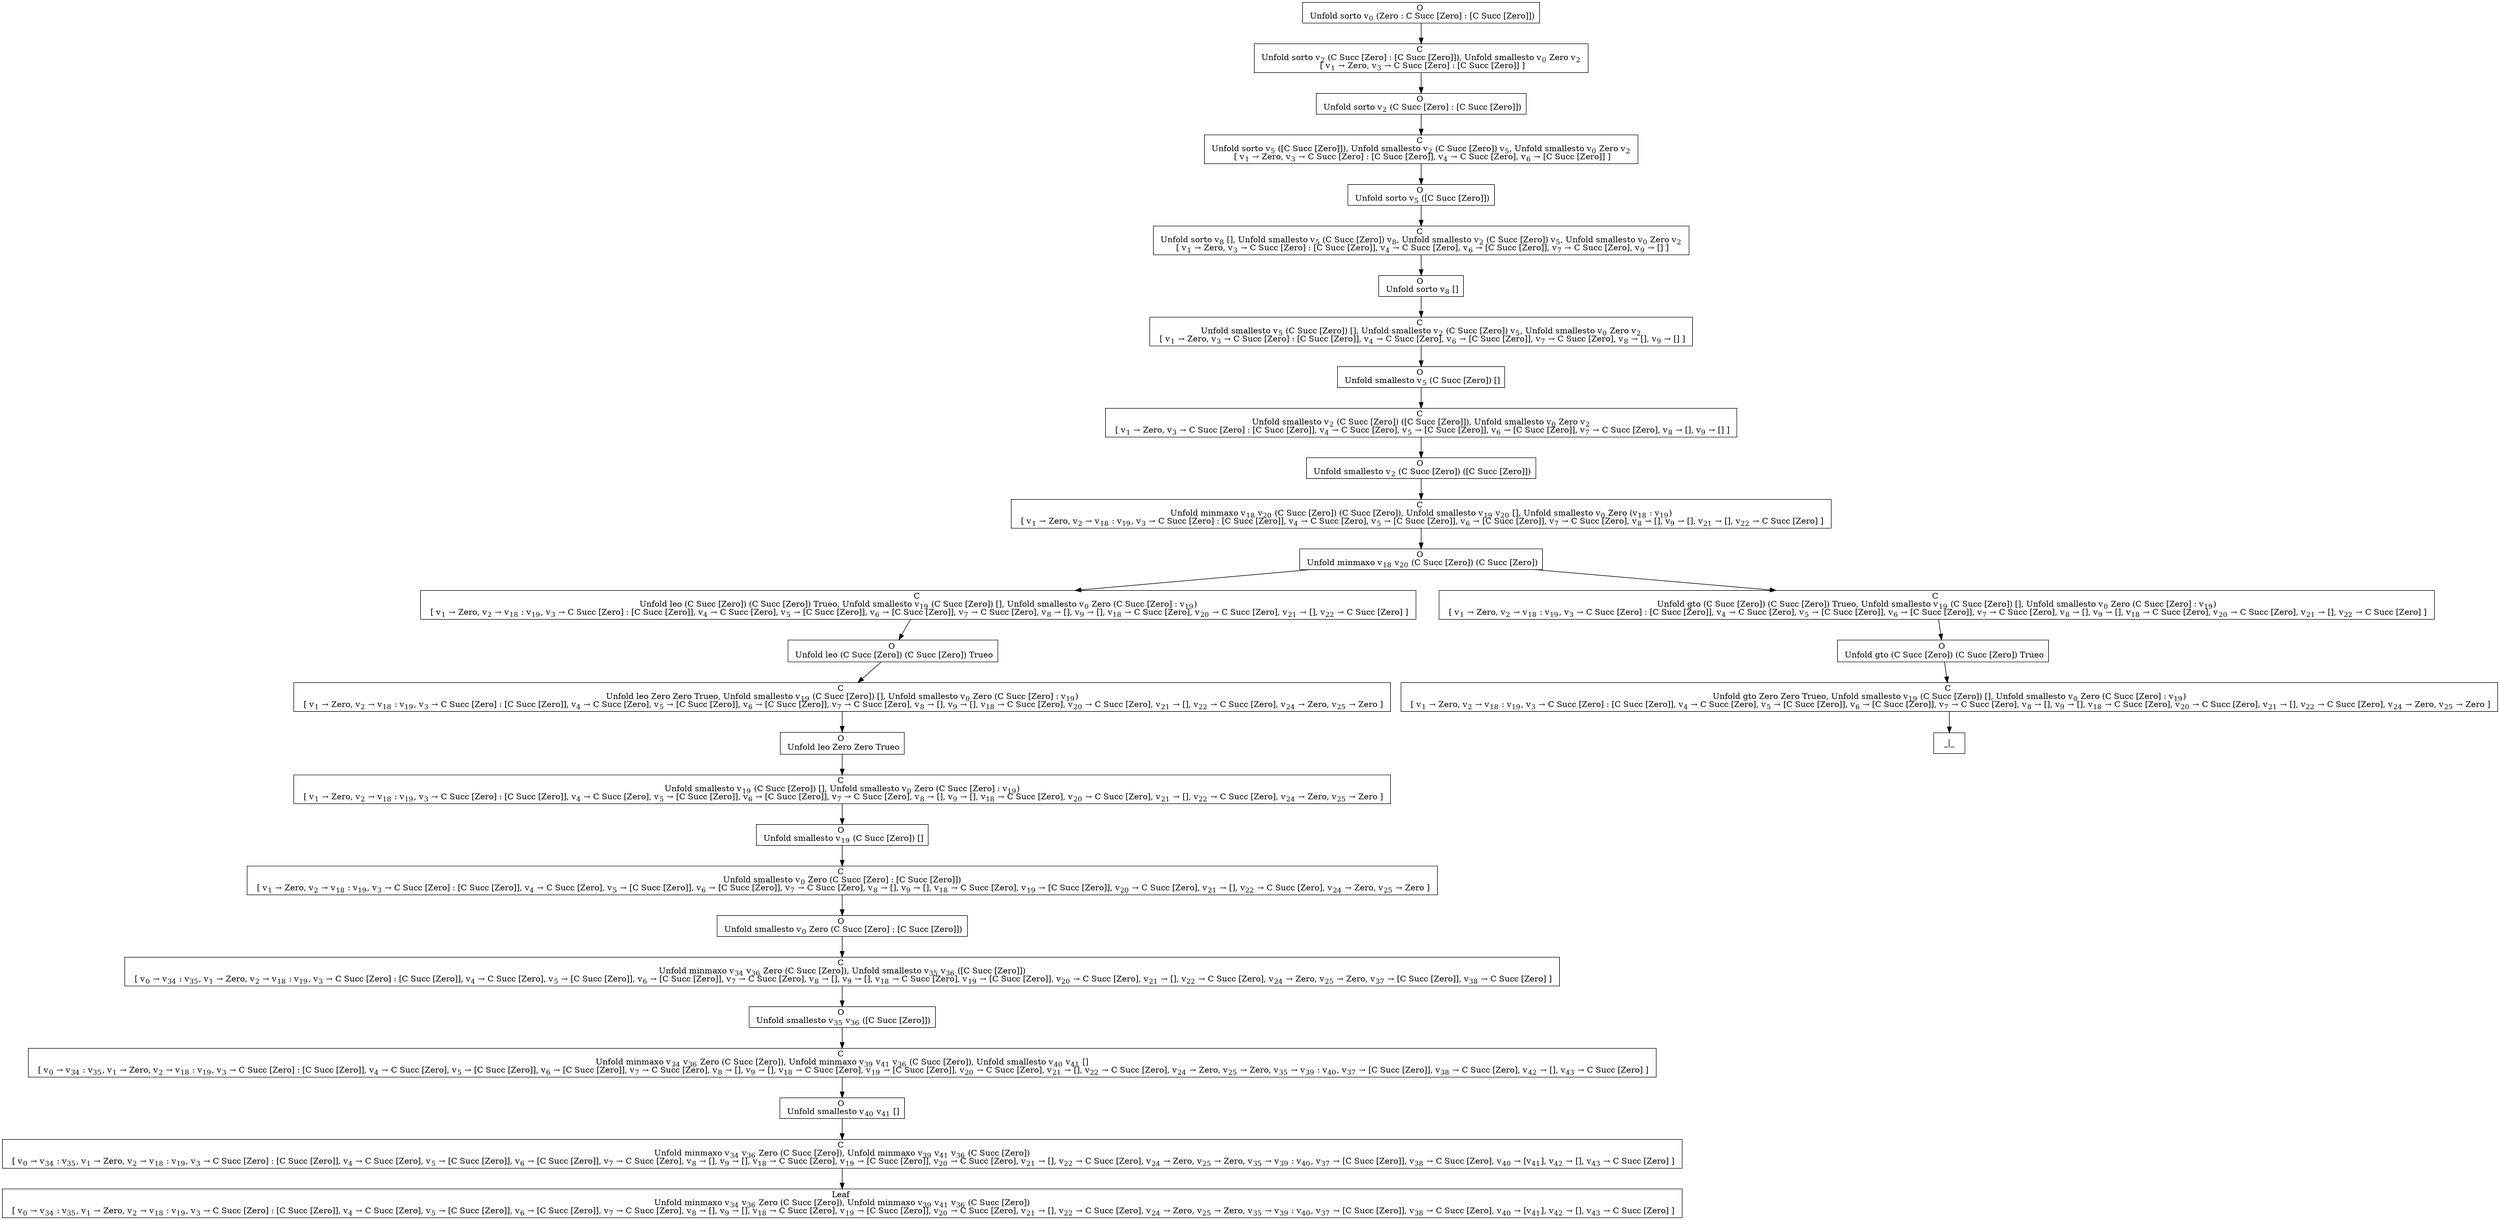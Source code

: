 digraph {
    graph [rankdir=TB
          ,bgcolor=transparent];
    node [shape=box
         ,fillcolor=white
         ,style=filled];
    0 [label=<O <BR/> Unfold sorto v<SUB>0</SUB> (Zero : C Succ [Zero] : [C Succ [Zero]])>];
    1 [label=<C <BR/> Unfold sorto v<SUB>2</SUB> (C Succ [Zero] : [C Succ [Zero]]), Unfold smallesto v<SUB>0</SUB> Zero v<SUB>2</SUB> <BR/>  [ v<SUB>1</SUB> &rarr; Zero, v<SUB>3</SUB> &rarr; C Succ [Zero] : [C Succ [Zero]] ] >];
    2 [label=<O <BR/> Unfold sorto v<SUB>2</SUB> (C Succ [Zero] : [C Succ [Zero]])>];
    3 [label=<C <BR/> Unfold sorto v<SUB>5</SUB> ([C Succ [Zero]]), Unfold smallesto v<SUB>2</SUB> (C Succ [Zero]) v<SUB>5</SUB>, Unfold smallesto v<SUB>0</SUB> Zero v<SUB>2</SUB> <BR/>  [ v<SUB>1</SUB> &rarr; Zero, v<SUB>3</SUB> &rarr; C Succ [Zero] : [C Succ [Zero]], v<SUB>4</SUB> &rarr; C Succ [Zero], v<SUB>6</SUB> &rarr; [C Succ [Zero]] ] >];
    4 [label=<O <BR/> Unfold sorto v<SUB>5</SUB> ([C Succ [Zero]])>];
    5 [label=<C <BR/> Unfold sorto v<SUB>8</SUB> [], Unfold smallesto v<SUB>5</SUB> (C Succ [Zero]) v<SUB>8</SUB>, Unfold smallesto v<SUB>2</SUB> (C Succ [Zero]) v<SUB>5</SUB>, Unfold smallesto v<SUB>0</SUB> Zero v<SUB>2</SUB> <BR/>  [ v<SUB>1</SUB> &rarr; Zero, v<SUB>3</SUB> &rarr; C Succ [Zero] : [C Succ [Zero]], v<SUB>4</SUB> &rarr; C Succ [Zero], v<SUB>6</SUB> &rarr; [C Succ [Zero]], v<SUB>7</SUB> &rarr; C Succ [Zero], v<SUB>9</SUB> &rarr; [] ] >];
    6 [label=<O <BR/> Unfold sorto v<SUB>8</SUB> []>];
    7 [label=<C <BR/> Unfold smallesto v<SUB>5</SUB> (C Succ [Zero]) [], Unfold smallesto v<SUB>2</SUB> (C Succ [Zero]) v<SUB>5</SUB>, Unfold smallesto v<SUB>0</SUB> Zero v<SUB>2</SUB> <BR/>  [ v<SUB>1</SUB> &rarr; Zero, v<SUB>3</SUB> &rarr; C Succ [Zero] : [C Succ [Zero]], v<SUB>4</SUB> &rarr; C Succ [Zero], v<SUB>6</SUB> &rarr; [C Succ [Zero]], v<SUB>7</SUB> &rarr; C Succ [Zero], v<SUB>8</SUB> &rarr; [], v<SUB>9</SUB> &rarr; [] ] >];
    8 [label=<O <BR/> Unfold smallesto v<SUB>5</SUB> (C Succ [Zero]) []>];
    9 [label=<C <BR/> Unfold smallesto v<SUB>2</SUB> (C Succ [Zero]) ([C Succ [Zero]]), Unfold smallesto v<SUB>0</SUB> Zero v<SUB>2</SUB> <BR/>  [ v<SUB>1</SUB> &rarr; Zero, v<SUB>3</SUB> &rarr; C Succ [Zero] : [C Succ [Zero]], v<SUB>4</SUB> &rarr; C Succ [Zero], v<SUB>5</SUB> &rarr; [C Succ [Zero]], v<SUB>6</SUB> &rarr; [C Succ [Zero]], v<SUB>7</SUB> &rarr; C Succ [Zero], v<SUB>8</SUB> &rarr; [], v<SUB>9</SUB> &rarr; [] ] >];
    10 [label=<O <BR/> Unfold smallesto v<SUB>2</SUB> (C Succ [Zero]) ([C Succ [Zero]])>];
    11 [label=<C <BR/> Unfold minmaxo v<SUB>18</SUB> v<SUB>20</SUB> (C Succ [Zero]) (C Succ [Zero]), Unfold smallesto v<SUB>19</SUB> v<SUB>20</SUB> [], Unfold smallesto v<SUB>0</SUB> Zero (v<SUB>18</SUB> : v<SUB>19</SUB>) <BR/>  [ v<SUB>1</SUB> &rarr; Zero, v<SUB>2</SUB> &rarr; v<SUB>18</SUB> : v<SUB>19</SUB>, v<SUB>3</SUB> &rarr; C Succ [Zero] : [C Succ [Zero]], v<SUB>4</SUB> &rarr; C Succ [Zero], v<SUB>5</SUB> &rarr; [C Succ [Zero]], v<SUB>6</SUB> &rarr; [C Succ [Zero]], v<SUB>7</SUB> &rarr; C Succ [Zero], v<SUB>8</SUB> &rarr; [], v<SUB>9</SUB> &rarr; [], v<SUB>21</SUB> &rarr; [], v<SUB>22</SUB> &rarr; C Succ [Zero] ] >];
    12 [label=<O <BR/> Unfold minmaxo v<SUB>18</SUB> v<SUB>20</SUB> (C Succ [Zero]) (C Succ [Zero])>];
    13 [label=<C <BR/> Unfold leo (C Succ [Zero]) (C Succ [Zero]) Trueo, Unfold smallesto v<SUB>19</SUB> (C Succ [Zero]) [], Unfold smallesto v<SUB>0</SUB> Zero (C Succ [Zero] : v<SUB>19</SUB>) <BR/>  [ v<SUB>1</SUB> &rarr; Zero, v<SUB>2</SUB> &rarr; v<SUB>18</SUB> : v<SUB>19</SUB>, v<SUB>3</SUB> &rarr; C Succ [Zero] : [C Succ [Zero]], v<SUB>4</SUB> &rarr; C Succ [Zero], v<SUB>5</SUB> &rarr; [C Succ [Zero]], v<SUB>6</SUB> &rarr; [C Succ [Zero]], v<SUB>7</SUB> &rarr; C Succ [Zero], v<SUB>8</SUB> &rarr; [], v<SUB>9</SUB> &rarr; [], v<SUB>18</SUB> &rarr; C Succ [Zero], v<SUB>20</SUB> &rarr; C Succ [Zero], v<SUB>21</SUB> &rarr; [], v<SUB>22</SUB> &rarr; C Succ [Zero] ] >];
    14 [label=<C <BR/> Unfold gto (C Succ [Zero]) (C Succ [Zero]) Trueo, Unfold smallesto v<SUB>19</SUB> (C Succ [Zero]) [], Unfold smallesto v<SUB>0</SUB> Zero (C Succ [Zero] : v<SUB>19</SUB>) <BR/>  [ v<SUB>1</SUB> &rarr; Zero, v<SUB>2</SUB> &rarr; v<SUB>18</SUB> : v<SUB>19</SUB>, v<SUB>3</SUB> &rarr; C Succ [Zero] : [C Succ [Zero]], v<SUB>4</SUB> &rarr; C Succ [Zero], v<SUB>5</SUB> &rarr; [C Succ [Zero]], v<SUB>6</SUB> &rarr; [C Succ [Zero]], v<SUB>7</SUB> &rarr; C Succ [Zero], v<SUB>8</SUB> &rarr; [], v<SUB>9</SUB> &rarr; [], v<SUB>18</SUB> &rarr; C Succ [Zero], v<SUB>20</SUB> &rarr; C Succ [Zero], v<SUB>21</SUB> &rarr; [], v<SUB>22</SUB> &rarr; C Succ [Zero] ] >];
    15 [label=<O <BR/> Unfold leo (C Succ [Zero]) (C Succ [Zero]) Trueo>];
    16 [label=<C <BR/> Unfold leo Zero Zero Trueo, Unfold smallesto v<SUB>19</SUB> (C Succ [Zero]) [], Unfold smallesto v<SUB>0</SUB> Zero (C Succ [Zero] : v<SUB>19</SUB>) <BR/>  [ v<SUB>1</SUB> &rarr; Zero, v<SUB>2</SUB> &rarr; v<SUB>18</SUB> : v<SUB>19</SUB>, v<SUB>3</SUB> &rarr; C Succ [Zero] : [C Succ [Zero]], v<SUB>4</SUB> &rarr; C Succ [Zero], v<SUB>5</SUB> &rarr; [C Succ [Zero]], v<SUB>6</SUB> &rarr; [C Succ [Zero]], v<SUB>7</SUB> &rarr; C Succ [Zero], v<SUB>8</SUB> &rarr; [], v<SUB>9</SUB> &rarr; [], v<SUB>18</SUB> &rarr; C Succ [Zero], v<SUB>20</SUB> &rarr; C Succ [Zero], v<SUB>21</SUB> &rarr; [], v<SUB>22</SUB> &rarr; C Succ [Zero], v<SUB>24</SUB> &rarr; Zero, v<SUB>25</SUB> &rarr; Zero ] >];
    17 [label=<O <BR/> Unfold leo Zero Zero Trueo>];
    18 [label=<C <BR/> Unfold smallesto v<SUB>19</SUB> (C Succ [Zero]) [], Unfold smallesto v<SUB>0</SUB> Zero (C Succ [Zero] : v<SUB>19</SUB>) <BR/>  [ v<SUB>1</SUB> &rarr; Zero, v<SUB>2</SUB> &rarr; v<SUB>18</SUB> : v<SUB>19</SUB>, v<SUB>3</SUB> &rarr; C Succ [Zero] : [C Succ [Zero]], v<SUB>4</SUB> &rarr; C Succ [Zero], v<SUB>5</SUB> &rarr; [C Succ [Zero]], v<SUB>6</SUB> &rarr; [C Succ [Zero]], v<SUB>7</SUB> &rarr; C Succ [Zero], v<SUB>8</SUB> &rarr; [], v<SUB>9</SUB> &rarr; [], v<SUB>18</SUB> &rarr; C Succ [Zero], v<SUB>20</SUB> &rarr; C Succ [Zero], v<SUB>21</SUB> &rarr; [], v<SUB>22</SUB> &rarr; C Succ [Zero], v<SUB>24</SUB> &rarr; Zero, v<SUB>25</SUB> &rarr; Zero ] >];
    19 [label=<O <BR/> Unfold smallesto v<SUB>19</SUB> (C Succ [Zero]) []>];
    20 [label=<C <BR/> Unfold smallesto v<SUB>0</SUB> Zero (C Succ [Zero] : [C Succ [Zero]]) <BR/>  [ v<SUB>1</SUB> &rarr; Zero, v<SUB>2</SUB> &rarr; v<SUB>18</SUB> : v<SUB>19</SUB>, v<SUB>3</SUB> &rarr; C Succ [Zero] : [C Succ [Zero]], v<SUB>4</SUB> &rarr; C Succ [Zero], v<SUB>5</SUB> &rarr; [C Succ [Zero]], v<SUB>6</SUB> &rarr; [C Succ [Zero]], v<SUB>7</SUB> &rarr; C Succ [Zero], v<SUB>8</SUB> &rarr; [], v<SUB>9</SUB> &rarr; [], v<SUB>18</SUB> &rarr; C Succ [Zero], v<SUB>19</SUB> &rarr; [C Succ [Zero]], v<SUB>20</SUB> &rarr; C Succ [Zero], v<SUB>21</SUB> &rarr; [], v<SUB>22</SUB> &rarr; C Succ [Zero], v<SUB>24</SUB> &rarr; Zero, v<SUB>25</SUB> &rarr; Zero ] >];
    21 [label=<O <BR/> Unfold smallesto v<SUB>0</SUB> Zero (C Succ [Zero] : [C Succ [Zero]])>];
    22 [label=<C <BR/> Unfold minmaxo v<SUB>34</SUB> v<SUB>36</SUB> Zero (C Succ [Zero]), Unfold smallesto v<SUB>35</SUB> v<SUB>36</SUB> ([C Succ [Zero]]) <BR/>  [ v<SUB>0</SUB> &rarr; v<SUB>34</SUB> : v<SUB>35</SUB>, v<SUB>1</SUB> &rarr; Zero, v<SUB>2</SUB> &rarr; v<SUB>18</SUB> : v<SUB>19</SUB>, v<SUB>3</SUB> &rarr; C Succ [Zero] : [C Succ [Zero]], v<SUB>4</SUB> &rarr; C Succ [Zero], v<SUB>5</SUB> &rarr; [C Succ [Zero]], v<SUB>6</SUB> &rarr; [C Succ [Zero]], v<SUB>7</SUB> &rarr; C Succ [Zero], v<SUB>8</SUB> &rarr; [], v<SUB>9</SUB> &rarr; [], v<SUB>18</SUB> &rarr; C Succ [Zero], v<SUB>19</SUB> &rarr; [C Succ [Zero]], v<SUB>20</SUB> &rarr; C Succ [Zero], v<SUB>21</SUB> &rarr; [], v<SUB>22</SUB> &rarr; C Succ [Zero], v<SUB>24</SUB> &rarr; Zero, v<SUB>25</SUB> &rarr; Zero, v<SUB>37</SUB> &rarr; [C Succ [Zero]], v<SUB>38</SUB> &rarr; C Succ [Zero] ] >];
    23 [label=<O <BR/> Unfold smallesto v<SUB>35</SUB> v<SUB>36</SUB> ([C Succ [Zero]])>];
    24 [label=<C <BR/> Unfold minmaxo v<SUB>34</SUB> v<SUB>36</SUB> Zero (C Succ [Zero]), Unfold minmaxo v<SUB>39</SUB> v<SUB>41</SUB> v<SUB>36</SUB> (C Succ [Zero]), Unfold smallesto v<SUB>40</SUB> v<SUB>41</SUB> [] <BR/>  [ v<SUB>0</SUB> &rarr; v<SUB>34</SUB> : v<SUB>35</SUB>, v<SUB>1</SUB> &rarr; Zero, v<SUB>2</SUB> &rarr; v<SUB>18</SUB> : v<SUB>19</SUB>, v<SUB>3</SUB> &rarr; C Succ [Zero] : [C Succ [Zero]], v<SUB>4</SUB> &rarr; C Succ [Zero], v<SUB>5</SUB> &rarr; [C Succ [Zero]], v<SUB>6</SUB> &rarr; [C Succ [Zero]], v<SUB>7</SUB> &rarr; C Succ [Zero], v<SUB>8</SUB> &rarr; [], v<SUB>9</SUB> &rarr; [], v<SUB>18</SUB> &rarr; C Succ [Zero], v<SUB>19</SUB> &rarr; [C Succ [Zero]], v<SUB>20</SUB> &rarr; C Succ [Zero], v<SUB>21</SUB> &rarr; [], v<SUB>22</SUB> &rarr; C Succ [Zero], v<SUB>24</SUB> &rarr; Zero, v<SUB>25</SUB> &rarr; Zero, v<SUB>35</SUB> &rarr; v<SUB>39</SUB> : v<SUB>40</SUB>, v<SUB>37</SUB> &rarr; [C Succ [Zero]], v<SUB>38</SUB> &rarr; C Succ [Zero], v<SUB>42</SUB> &rarr; [], v<SUB>43</SUB> &rarr; C Succ [Zero] ] >];
    25 [label=<O <BR/> Unfold smallesto v<SUB>40</SUB> v<SUB>41</SUB> []>];
    26 [label=<C <BR/> Unfold minmaxo v<SUB>34</SUB> v<SUB>36</SUB> Zero (C Succ [Zero]), Unfold minmaxo v<SUB>39</SUB> v<SUB>41</SUB> v<SUB>36</SUB> (C Succ [Zero]) <BR/>  [ v<SUB>0</SUB> &rarr; v<SUB>34</SUB> : v<SUB>35</SUB>, v<SUB>1</SUB> &rarr; Zero, v<SUB>2</SUB> &rarr; v<SUB>18</SUB> : v<SUB>19</SUB>, v<SUB>3</SUB> &rarr; C Succ [Zero] : [C Succ [Zero]], v<SUB>4</SUB> &rarr; C Succ [Zero], v<SUB>5</SUB> &rarr; [C Succ [Zero]], v<SUB>6</SUB> &rarr; [C Succ [Zero]], v<SUB>7</SUB> &rarr; C Succ [Zero], v<SUB>8</SUB> &rarr; [], v<SUB>9</SUB> &rarr; [], v<SUB>18</SUB> &rarr; C Succ [Zero], v<SUB>19</SUB> &rarr; [C Succ [Zero]], v<SUB>20</SUB> &rarr; C Succ [Zero], v<SUB>21</SUB> &rarr; [], v<SUB>22</SUB> &rarr; C Succ [Zero], v<SUB>24</SUB> &rarr; Zero, v<SUB>25</SUB> &rarr; Zero, v<SUB>35</SUB> &rarr; v<SUB>39</SUB> : v<SUB>40</SUB>, v<SUB>37</SUB> &rarr; [C Succ [Zero]], v<SUB>38</SUB> &rarr; C Succ [Zero], v<SUB>40</SUB> &rarr; [v<SUB>41</SUB>], v<SUB>42</SUB> &rarr; [], v<SUB>43</SUB> &rarr; C Succ [Zero] ] >];
    27 [label=<Leaf <BR/> Unfold minmaxo v<SUB>34</SUB> v<SUB>36</SUB> Zero (C Succ [Zero]), Unfold minmaxo v<SUB>39</SUB> v<SUB>41</SUB> v<SUB>36</SUB> (C Succ [Zero]) <BR/>  [ v<SUB>0</SUB> &rarr; v<SUB>34</SUB> : v<SUB>35</SUB>, v<SUB>1</SUB> &rarr; Zero, v<SUB>2</SUB> &rarr; v<SUB>18</SUB> : v<SUB>19</SUB>, v<SUB>3</SUB> &rarr; C Succ [Zero] : [C Succ [Zero]], v<SUB>4</SUB> &rarr; C Succ [Zero], v<SUB>5</SUB> &rarr; [C Succ [Zero]], v<SUB>6</SUB> &rarr; [C Succ [Zero]], v<SUB>7</SUB> &rarr; C Succ [Zero], v<SUB>8</SUB> &rarr; [], v<SUB>9</SUB> &rarr; [], v<SUB>18</SUB> &rarr; C Succ [Zero], v<SUB>19</SUB> &rarr; [C Succ [Zero]], v<SUB>20</SUB> &rarr; C Succ [Zero], v<SUB>21</SUB> &rarr; [], v<SUB>22</SUB> &rarr; C Succ [Zero], v<SUB>24</SUB> &rarr; Zero, v<SUB>25</SUB> &rarr; Zero, v<SUB>35</SUB> &rarr; v<SUB>39</SUB> : v<SUB>40</SUB>, v<SUB>37</SUB> &rarr; [C Succ [Zero]], v<SUB>38</SUB> &rarr; C Succ [Zero], v<SUB>40</SUB> &rarr; [v<SUB>41</SUB>], v<SUB>42</SUB> &rarr; [], v<SUB>43</SUB> &rarr; C Succ [Zero] ] >];
    28 [label=<O <BR/> Unfold gto (C Succ [Zero]) (C Succ [Zero]) Trueo>];
    29 [label=<C <BR/> Unfold gto Zero Zero Trueo, Unfold smallesto v<SUB>19</SUB> (C Succ [Zero]) [], Unfold smallesto v<SUB>0</SUB> Zero (C Succ [Zero] : v<SUB>19</SUB>) <BR/>  [ v<SUB>1</SUB> &rarr; Zero, v<SUB>2</SUB> &rarr; v<SUB>18</SUB> : v<SUB>19</SUB>, v<SUB>3</SUB> &rarr; C Succ [Zero] : [C Succ [Zero]], v<SUB>4</SUB> &rarr; C Succ [Zero], v<SUB>5</SUB> &rarr; [C Succ [Zero]], v<SUB>6</SUB> &rarr; [C Succ [Zero]], v<SUB>7</SUB> &rarr; C Succ [Zero], v<SUB>8</SUB> &rarr; [], v<SUB>9</SUB> &rarr; [], v<SUB>18</SUB> &rarr; C Succ [Zero], v<SUB>20</SUB> &rarr; C Succ [Zero], v<SUB>21</SUB> &rarr; [], v<SUB>22</SUB> &rarr; C Succ [Zero], v<SUB>24</SUB> &rarr; Zero, v<SUB>25</SUB> &rarr; Zero ] >];
    30 [label=<_|_>];
    0 -> 1 [label=""];
    1 -> 2 [label=""];
    2 -> 3 [label=""];
    3 -> 4 [label=""];
    4 -> 5 [label=""];
    5 -> 6 [label=""];
    6 -> 7 [label=""];
    7 -> 8 [label=""];
    8 -> 9 [label=""];
    9 -> 10 [label=""];
    10 -> 11 [label=""];
    11 -> 12 [label=""];
    12 -> 13 [label=""];
    12 -> 14 [label=""];
    13 -> 15 [label=""];
    14 -> 28 [label=""];
    15 -> 16 [label=""];
    16 -> 17 [label=""];
    17 -> 18 [label=""];
    18 -> 19 [label=""];
    19 -> 20 [label=""];
    20 -> 21 [label=""];
    21 -> 22 [label=""];
    22 -> 23 [label=""];
    23 -> 24 [label=""];
    24 -> 25 [label=""];
    25 -> 26 [label=""];
    26 -> 27 [label=""];
    28 -> 29 [label=""];
    29 -> 30 [label=""];
}